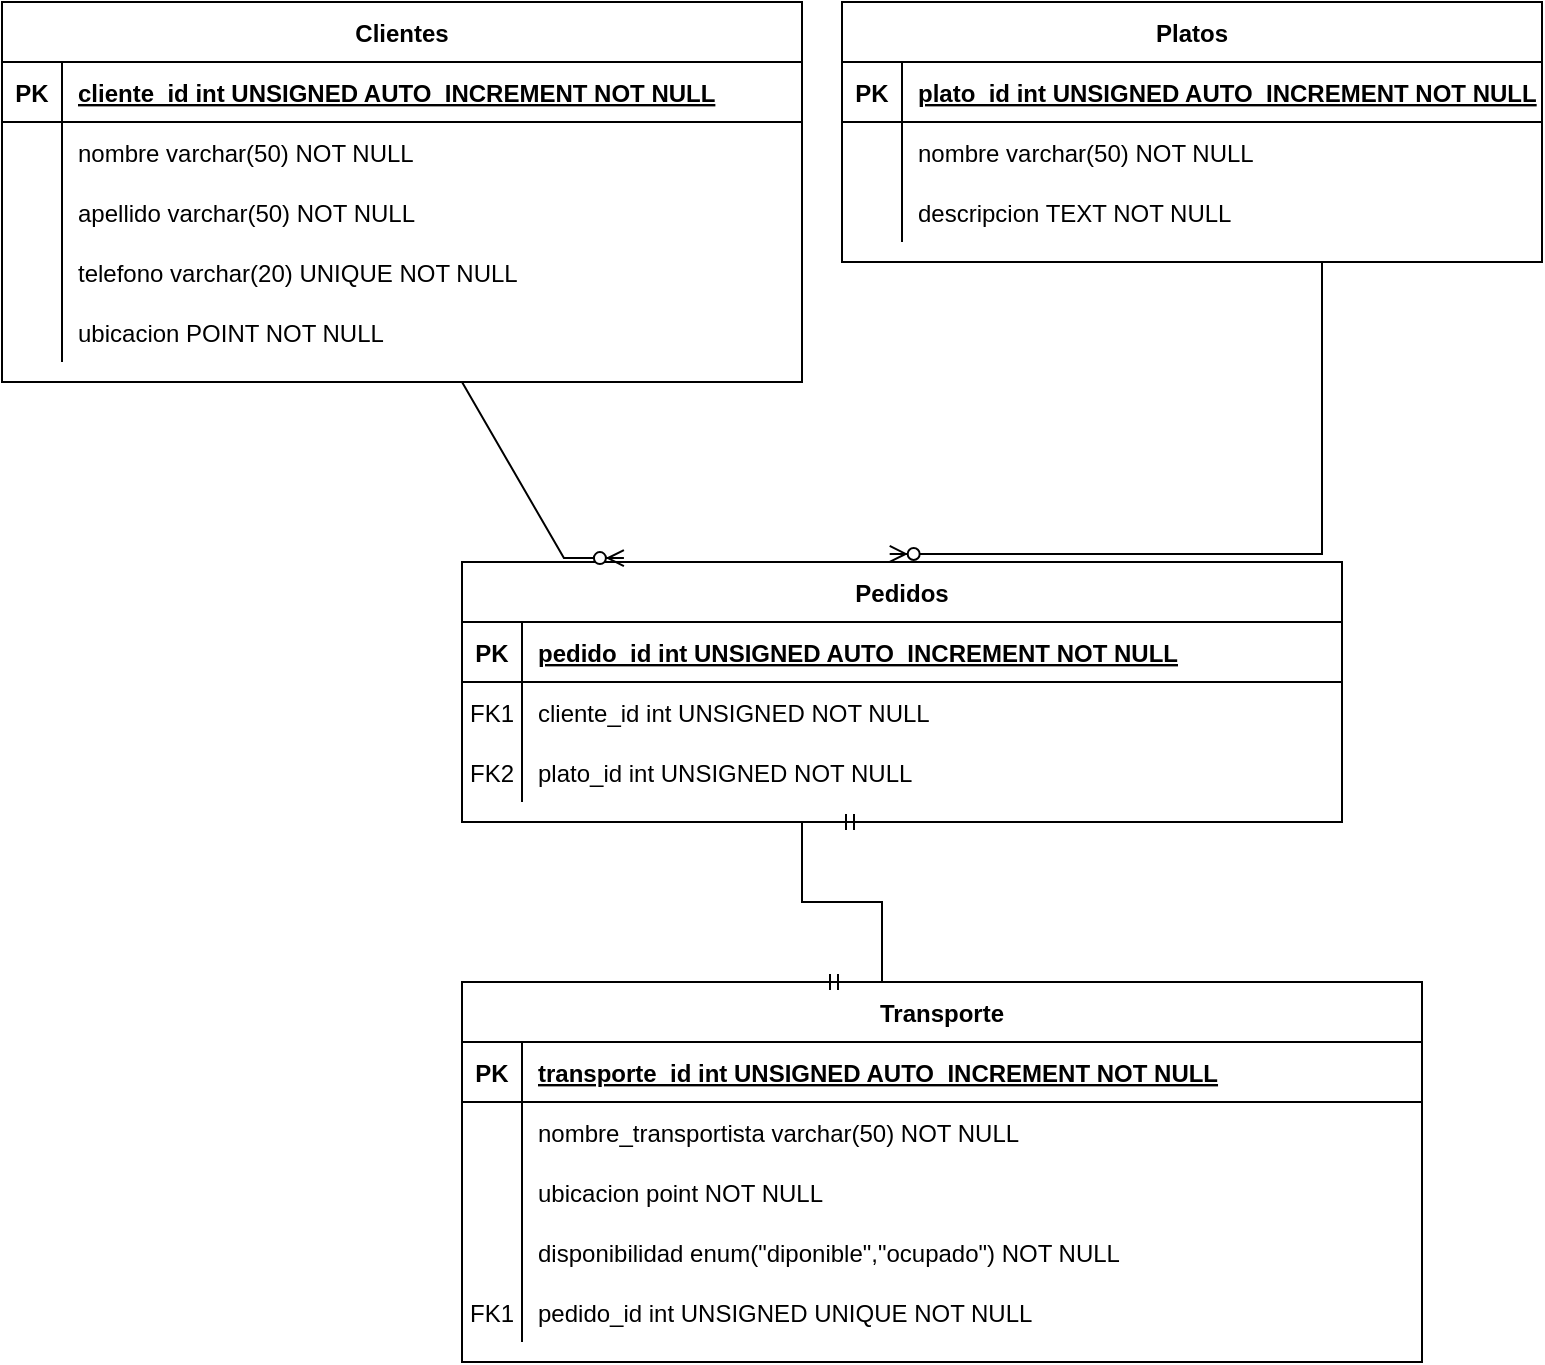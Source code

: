 <mxfile version="24.7.7">
  <diagram id="R2lEEEUBdFMjLlhIrx00" name="Page-1">
    <mxGraphModel dx="1114" dy="566" grid="1" gridSize="10" guides="1" tooltips="1" connect="1" arrows="1" fold="1" page="1" pageScale="1" pageWidth="850" pageHeight="1100" math="0" shadow="0" extFonts="Permanent Marker^https://fonts.googleapis.com/css?family=Permanent+Marker">
      <root>
        <mxCell id="0" />
        <mxCell id="1" parent="0" />
        <mxCell id="8GQuHzj6Ak3mfjsTJfdP-1" value="Clientes" style="shape=table;startSize=30;container=1;collapsible=1;childLayout=tableLayout;fixedRows=1;rowLines=0;fontStyle=1;align=center;resizeLast=1;" parent="1" vertex="1">
          <mxGeometry x="30" y="260" width="400" height="190" as="geometry" />
        </mxCell>
        <mxCell id="8GQuHzj6Ak3mfjsTJfdP-2" value="" style="shape=partialRectangle;collapsible=0;dropTarget=0;pointerEvents=0;fillColor=none;points=[[0,0.5],[1,0.5]];portConstraint=eastwest;top=0;left=0;right=0;bottom=1;" parent="8GQuHzj6Ak3mfjsTJfdP-1" vertex="1">
          <mxGeometry y="30" width="400" height="30" as="geometry" />
        </mxCell>
        <mxCell id="8GQuHzj6Ak3mfjsTJfdP-3" value="PK" style="shape=partialRectangle;overflow=hidden;connectable=0;fillColor=none;top=0;left=0;bottom=0;right=0;fontStyle=1;" parent="8GQuHzj6Ak3mfjsTJfdP-2" vertex="1">
          <mxGeometry width="30" height="30" as="geometry">
            <mxRectangle width="30" height="30" as="alternateBounds" />
          </mxGeometry>
        </mxCell>
        <mxCell id="8GQuHzj6Ak3mfjsTJfdP-4" value="cliente_id int UNSIGNED AUTO_INCREMENT NOT NULL " style="shape=partialRectangle;overflow=hidden;connectable=0;fillColor=none;top=0;left=0;bottom=0;right=0;align=left;spacingLeft=6;fontStyle=5;" parent="8GQuHzj6Ak3mfjsTJfdP-2" vertex="1">
          <mxGeometry x="30" width="370" height="30" as="geometry">
            <mxRectangle width="370" height="30" as="alternateBounds" />
          </mxGeometry>
        </mxCell>
        <mxCell id="8GQuHzj6Ak3mfjsTJfdP-5" value="" style="shape=partialRectangle;collapsible=0;dropTarget=0;pointerEvents=0;fillColor=none;points=[[0,0.5],[1,0.5]];portConstraint=eastwest;top=0;left=0;right=0;bottom=0;" parent="8GQuHzj6Ak3mfjsTJfdP-1" vertex="1">
          <mxGeometry y="60" width="400" height="30" as="geometry" />
        </mxCell>
        <mxCell id="8GQuHzj6Ak3mfjsTJfdP-6" value="" style="shape=partialRectangle;overflow=hidden;connectable=0;fillColor=none;top=0;left=0;bottom=0;right=0;" parent="8GQuHzj6Ak3mfjsTJfdP-5" vertex="1">
          <mxGeometry width="30" height="30" as="geometry">
            <mxRectangle width="30" height="30" as="alternateBounds" />
          </mxGeometry>
        </mxCell>
        <mxCell id="8GQuHzj6Ak3mfjsTJfdP-7" value="nombre varchar(50) NOT NULL" style="shape=partialRectangle;overflow=hidden;connectable=0;fillColor=none;top=0;left=0;bottom=0;right=0;align=left;spacingLeft=6;" parent="8GQuHzj6Ak3mfjsTJfdP-5" vertex="1">
          <mxGeometry x="30" width="370" height="30" as="geometry">
            <mxRectangle width="370" height="30" as="alternateBounds" />
          </mxGeometry>
        </mxCell>
        <mxCell id="8GQuHzj6Ak3mfjsTJfdP-15" value="" style="shape=partialRectangle;collapsible=0;dropTarget=0;pointerEvents=0;fillColor=none;points=[[0,0.5],[1,0.5]];portConstraint=eastwest;top=0;left=0;right=0;bottom=0;" parent="8GQuHzj6Ak3mfjsTJfdP-1" vertex="1">
          <mxGeometry y="90" width="400" height="30" as="geometry" />
        </mxCell>
        <mxCell id="8GQuHzj6Ak3mfjsTJfdP-16" value="" style="shape=partialRectangle;overflow=hidden;connectable=0;fillColor=none;top=0;left=0;bottom=0;right=0;" parent="8GQuHzj6Ak3mfjsTJfdP-15" vertex="1">
          <mxGeometry width="30" height="30" as="geometry">
            <mxRectangle width="30" height="30" as="alternateBounds" />
          </mxGeometry>
        </mxCell>
        <mxCell id="8GQuHzj6Ak3mfjsTJfdP-17" value="apellido varchar(50) NOT NULL" style="shape=partialRectangle;overflow=hidden;connectable=0;fillColor=none;top=0;left=0;bottom=0;right=0;align=left;spacingLeft=6;" parent="8GQuHzj6Ak3mfjsTJfdP-15" vertex="1">
          <mxGeometry x="30" width="370" height="30" as="geometry">
            <mxRectangle width="370" height="30" as="alternateBounds" />
          </mxGeometry>
        </mxCell>
        <mxCell id="8GQuHzj6Ak3mfjsTJfdP-18" value="" style="shape=partialRectangle;collapsible=0;dropTarget=0;pointerEvents=0;fillColor=none;points=[[0,0.5],[1,0.5]];portConstraint=eastwest;top=0;left=0;right=0;bottom=0;" parent="8GQuHzj6Ak3mfjsTJfdP-1" vertex="1">
          <mxGeometry y="120" width="400" height="30" as="geometry" />
        </mxCell>
        <mxCell id="8GQuHzj6Ak3mfjsTJfdP-19" value="" style="shape=partialRectangle;overflow=hidden;connectable=0;fillColor=none;top=0;left=0;bottom=0;right=0;" parent="8GQuHzj6Ak3mfjsTJfdP-18" vertex="1">
          <mxGeometry width="30" height="30" as="geometry">
            <mxRectangle width="30" height="30" as="alternateBounds" />
          </mxGeometry>
        </mxCell>
        <mxCell id="8GQuHzj6Ak3mfjsTJfdP-20" value="telefono varchar(20) UNIQUE NOT NULL" style="shape=partialRectangle;overflow=hidden;connectable=0;fillColor=none;top=0;left=0;bottom=0;right=0;align=left;spacingLeft=6;" parent="8GQuHzj6Ak3mfjsTJfdP-18" vertex="1">
          <mxGeometry x="30" width="370" height="30" as="geometry">
            <mxRectangle width="370" height="30" as="alternateBounds" />
          </mxGeometry>
        </mxCell>
        <mxCell id="8GQuHzj6Ak3mfjsTJfdP-21" value="" style="shape=partialRectangle;collapsible=0;dropTarget=0;pointerEvents=0;fillColor=none;points=[[0,0.5],[1,0.5]];portConstraint=eastwest;top=0;left=0;right=0;bottom=0;" parent="8GQuHzj6Ak3mfjsTJfdP-1" vertex="1">
          <mxGeometry y="150" width="400" height="30" as="geometry" />
        </mxCell>
        <mxCell id="8GQuHzj6Ak3mfjsTJfdP-22" value="" style="shape=partialRectangle;overflow=hidden;connectable=0;fillColor=none;top=0;left=0;bottom=0;right=0;" parent="8GQuHzj6Ak3mfjsTJfdP-21" vertex="1">
          <mxGeometry width="30" height="30" as="geometry">
            <mxRectangle width="30" height="30" as="alternateBounds" />
          </mxGeometry>
        </mxCell>
        <mxCell id="8GQuHzj6Ak3mfjsTJfdP-23" value="ubicacion POINT NOT NULL" style="shape=partialRectangle;overflow=hidden;connectable=0;fillColor=none;top=0;left=0;bottom=0;right=0;align=left;spacingLeft=6;" parent="8GQuHzj6Ak3mfjsTJfdP-21" vertex="1">
          <mxGeometry x="30" width="370" height="30" as="geometry">
            <mxRectangle width="370" height="30" as="alternateBounds" />
          </mxGeometry>
        </mxCell>
        <mxCell id="8GQuHzj6Ak3mfjsTJfdP-24" value="Platos" style="shape=table;startSize=30;container=1;collapsible=1;childLayout=tableLayout;fixedRows=1;rowLines=0;fontStyle=1;align=center;resizeLast=1;" parent="1" vertex="1">
          <mxGeometry x="450" y="260" width="350" height="130" as="geometry" />
        </mxCell>
        <mxCell id="8GQuHzj6Ak3mfjsTJfdP-25" value="" style="shape=partialRectangle;collapsible=0;dropTarget=0;pointerEvents=0;fillColor=none;points=[[0,0.5],[1,0.5]];portConstraint=eastwest;top=0;left=0;right=0;bottom=1;" parent="8GQuHzj6Ak3mfjsTJfdP-24" vertex="1">
          <mxGeometry y="30" width="350" height="30" as="geometry" />
        </mxCell>
        <mxCell id="8GQuHzj6Ak3mfjsTJfdP-26" value="PK" style="shape=partialRectangle;overflow=hidden;connectable=0;fillColor=none;top=0;left=0;bottom=0;right=0;fontStyle=1;" parent="8GQuHzj6Ak3mfjsTJfdP-25" vertex="1">
          <mxGeometry width="30" height="30" as="geometry">
            <mxRectangle width="30" height="30" as="alternateBounds" />
          </mxGeometry>
        </mxCell>
        <mxCell id="8GQuHzj6Ak3mfjsTJfdP-27" value="plato_id int UNSIGNED AUTO_INCREMENT NOT NULL " style="shape=partialRectangle;overflow=hidden;connectable=0;fillColor=none;top=0;left=0;bottom=0;right=0;align=left;spacingLeft=6;fontStyle=5;" parent="8GQuHzj6Ak3mfjsTJfdP-25" vertex="1">
          <mxGeometry x="30" width="320" height="30" as="geometry">
            <mxRectangle width="320" height="30" as="alternateBounds" />
          </mxGeometry>
        </mxCell>
        <mxCell id="8GQuHzj6Ak3mfjsTJfdP-28" value="" style="shape=partialRectangle;collapsible=0;dropTarget=0;pointerEvents=0;fillColor=none;points=[[0,0.5],[1,0.5]];portConstraint=eastwest;top=0;left=0;right=0;bottom=0;" parent="8GQuHzj6Ak3mfjsTJfdP-24" vertex="1">
          <mxGeometry y="60" width="350" height="30" as="geometry" />
        </mxCell>
        <mxCell id="8GQuHzj6Ak3mfjsTJfdP-29" value="" style="shape=partialRectangle;overflow=hidden;connectable=0;fillColor=none;top=0;left=0;bottom=0;right=0;" parent="8GQuHzj6Ak3mfjsTJfdP-28" vertex="1">
          <mxGeometry width="30" height="30" as="geometry">
            <mxRectangle width="30" height="30" as="alternateBounds" />
          </mxGeometry>
        </mxCell>
        <mxCell id="8GQuHzj6Ak3mfjsTJfdP-30" value="nombre varchar(50) NOT NULL" style="shape=partialRectangle;overflow=hidden;connectable=0;fillColor=none;top=0;left=0;bottom=0;right=0;align=left;spacingLeft=6;" parent="8GQuHzj6Ak3mfjsTJfdP-28" vertex="1">
          <mxGeometry x="30" width="320" height="30" as="geometry">
            <mxRectangle width="320" height="30" as="alternateBounds" />
          </mxGeometry>
        </mxCell>
        <mxCell id="8GQuHzj6Ak3mfjsTJfdP-31" value="" style="shape=partialRectangle;collapsible=0;dropTarget=0;pointerEvents=0;fillColor=none;points=[[0,0.5],[1,0.5]];portConstraint=eastwest;top=0;left=0;right=0;bottom=0;" parent="8GQuHzj6Ak3mfjsTJfdP-24" vertex="1">
          <mxGeometry y="90" width="350" height="30" as="geometry" />
        </mxCell>
        <mxCell id="8GQuHzj6Ak3mfjsTJfdP-32" value="" style="shape=partialRectangle;overflow=hidden;connectable=0;fillColor=none;top=0;left=0;bottom=0;right=0;" parent="8GQuHzj6Ak3mfjsTJfdP-31" vertex="1">
          <mxGeometry width="30" height="30" as="geometry">
            <mxRectangle width="30" height="30" as="alternateBounds" />
          </mxGeometry>
        </mxCell>
        <mxCell id="8GQuHzj6Ak3mfjsTJfdP-33" value="descripcion TEXT NOT NULL" style="shape=partialRectangle;overflow=hidden;connectable=0;fillColor=none;top=0;left=0;bottom=0;right=0;align=left;spacingLeft=6;" parent="8GQuHzj6Ak3mfjsTJfdP-31" vertex="1">
          <mxGeometry x="30" width="320" height="30" as="geometry">
            <mxRectangle width="320" height="30" as="alternateBounds" />
          </mxGeometry>
        </mxCell>
        <mxCell id="8GQuHzj6Ak3mfjsTJfdP-34" value="Pedidos" style="shape=table;startSize=30;container=1;collapsible=1;childLayout=tableLayout;fixedRows=1;rowLines=0;fontStyle=1;align=center;resizeLast=1;" parent="1" vertex="1">
          <mxGeometry x="260" y="540" width="440" height="130" as="geometry" />
        </mxCell>
        <mxCell id="8GQuHzj6Ak3mfjsTJfdP-35" value="" style="shape=partialRectangle;collapsible=0;dropTarget=0;pointerEvents=0;fillColor=none;points=[[0,0.5],[1,0.5]];portConstraint=eastwest;top=0;left=0;right=0;bottom=1;" parent="8GQuHzj6Ak3mfjsTJfdP-34" vertex="1">
          <mxGeometry y="30" width="440" height="30" as="geometry" />
        </mxCell>
        <mxCell id="8GQuHzj6Ak3mfjsTJfdP-36" value="PK" style="shape=partialRectangle;overflow=hidden;connectable=0;fillColor=none;top=0;left=0;bottom=0;right=0;fontStyle=1;" parent="8GQuHzj6Ak3mfjsTJfdP-35" vertex="1">
          <mxGeometry width="30" height="30" as="geometry">
            <mxRectangle width="30" height="30" as="alternateBounds" />
          </mxGeometry>
        </mxCell>
        <mxCell id="8GQuHzj6Ak3mfjsTJfdP-37" value="pedido_id int UNSIGNED AUTO_INCREMENT NOT NULL" style="shape=partialRectangle;overflow=hidden;connectable=0;fillColor=none;top=0;left=0;bottom=0;right=0;align=left;spacingLeft=6;fontStyle=5;" parent="8GQuHzj6Ak3mfjsTJfdP-35" vertex="1">
          <mxGeometry x="30" width="410" height="30" as="geometry">
            <mxRectangle width="410" height="30" as="alternateBounds" />
          </mxGeometry>
        </mxCell>
        <mxCell id="8GQuHzj6Ak3mfjsTJfdP-38" value="" style="shape=partialRectangle;collapsible=0;dropTarget=0;pointerEvents=0;fillColor=none;points=[[0,0.5],[1,0.5]];portConstraint=eastwest;top=0;left=0;right=0;bottom=0;" parent="8GQuHzj6Ak3mfjsTJfdP-34" vertex="1">
          <mxGeometry y="60" width="440" height="30" as="geometry" />
        </mxCell>
        <mxCell id="8GQuHzj6Ak3mfjsTJfdP-39" value="FK1" style="shape=partialRectangle;overflow=hidden;connectable=0;fillColor=none;top=0;left=0;bottom=0;right=0;" parent="8GQuHzj6Ak3mfjsTJfdP-38" vertex="1">
          <mxGeometry width="30" height="30" as="geometry">
            <mxRectangle width="30" height="30" as="alternateBounds" />
          </mxGeometry>
        </mxCell>
        <mxCell id="8GQuHzj6Ak3mfjsTJfdP-40" value="cliente_id int UNSIGNED NOT NULL" style="shape=partialRectangle;overflow=hidden;connectable=0;fillColor=none;top=0;left=0;bottom=0;right=0;align=left;spacingLeft=6;" parent="8GQuHzj6Ak3mfjsTJfdP-38" vertex="1">
          <mxGeometry x="30" width="410" height="30" as="geometry">
            <mxRectangle width="410" height="30" as="alternateBounds" />
          </mxGeometry>
        </mxCell>
        <mxCell id="8GQuHzj6Ak3mfjsTJfdP-41" value="" style="shape=partialRectangle;collapsible=0;dropTarget=0;pointerEvents=0;fillColor=none;points=[[0,0.5],[1,0.5]];portConstraint=eastwest;top=0;left=0;right=0;bottom=0;" parent="8GQuHzj6Ak3mfjsTJfdP-34" vertex="1">
          <mxGeometry y="90" width="440" height="30" as="geometry" />
        </mxCell>
        <mxCell id="8GQuHzj6Ak3mfjsTJfdP-42" value="FK2" style="shape=partialRectangle;overflow=hidden;connectable=0;fillColor=none;top=0;left=0;bottom=0;right=0;" parent="8GQuHzj6Ak3mfjsTJfdP-41" vertex="1">
          <mxGeometry width="30" height="30" as="geometry">
            <mxRectangle width="30" height="30" as="alternateBounds" />
          </mxGeometry>
        </mxCell>
        <mxCell id="8GQuHzj6Ak3mfjsTJfdP-43" value="plato_id int UNSIGNED NOT NULL" style="shape=partialRectangle;overflow=hidden;connectable=0;fillColor=none;top=0;left=0;bottom=0;right=0;align=left;spacingLeft=6;" parent="8GQuHzj6Ak3mfjsTJfdP-41" vertex="1">
          <mxGeometry x="30" width="410" height="30" as="geometry">
            <mxRectangle width="410" height="30" as="alternateBounds" />
          </mxGeometry>
        </mxCell>
        <mxCell id="8GQuHzj6Ak3mfjsTJfdP-44" value="" style="edgeStyle=entityRelationEdgeStyle;fontSize=12;html=1;endArrow=ERzeroToMany;endFill=1;rounded=0;entryX=0.184;entryY=-0.015;entryDx=0;entryDy=0;entryPerimeter=0;exitX=0.5;exitY=1;exitDx=0;exitDy=0;" parent="1" source="8GQuHzj6Ak3mfjsTJfdP-1" target="8GQuHzj6Ak3mfjsTJfdP-34" edge="1">
          <mxGeometry width="100" height="100" relative="1" as="geometry">
            <mxPoint x="300" y="660" as="sourcePoint" />
            <mxPoint x="320" y="710" as="targetPoint" />
          </mxGeometry>
        </mxCell>
        <mxCell id="8GQuHzj6Ak3mfjsTJfdP-45" value="" style="edgeStyle=entityRelationEdgeStyle;fontSize=12;html=1;endArrow=ERzeroToMany;endFill=1;rounded=0;entryX=0.486;entryY=-0.031;entryDx=0;entryDy=0;entryPerimeter=0;" parent="1" target="8GQuHzj6Ak3mfjsTJfdP-34" edge="1">
          <mxGeometry width="100" height="100" relative="1" as="geometry">
            <mxPoint x="660" y="390" as="sourcePoint" />
            <mxPoint x="470" y="730" as="targetPoint" />
          </mxGeometry>
        </mxCell>
        <mxCell id="8GQuHzj6Ak3mfjsTJfdP-46" value="Transporte" style="shape=table;startSize=30;container=1;collapsible=1;childLayout=tableLayout;fixedRows=1;rowLines=0;fontStyle=1;align=center;resizeLast=1;" parent="1" vertex="1">
          <mxGeometry x="260" y="750" width="480" height="190" as="geometry" />
        </mxCell>
        <mxCell id="8GQuHzj6Ak3mfjsTJfdP-47" value="" style="shape=partialRectangle;collapsible=0;dropTarget=0;pointerEvents=0;fillColor=none;points=[[0,0.5],[1,0.5]];portConstraint=eastwest;top=0;left=0;right=0;bottom=1;" parent="8GQuHzj6Ak3mfjsTJfdP-46" vertex="1">
          <mxGeometry y="30" width="480" height="30" as="geometry" />
        </mxCell>
        <mxCell id="8GQuHzj6Ak3mfjsTJfdP-48" value="PK" style="shape=partialRectangle;overflow=hidden;connectable=0;fillColor=none;top=0;left=0;bottom=0;right=0;fontStyle=1;" parent="8GQuHzj6Ak3mfjsTJfdP-47" vertex="1">
          <mxGeometry width="30" height="30" as="geometry">
            <mxRectangle width="30" height="30" as="alternateBounds" />
          </mxGeometry>
        </mxCell>
        <mxCell id="8GQuHzj6Ak3mfjsTJfdP-49" value="transporte_id int UNSIGNED AUTO_INCREMENT NOT NULL" style="shape=partialRectangle;overflow=hidden;connectable=0;fillColor=none;top=0;left=0;bottom=0;right=0;align=left;spacingLeft=6;fontStyle=5;" parent="8GQuHzj6Ak3mfjsTJfdP-47" vertex="1">
          <mxGeometry x="30" width="450" height="30" as="geometry">
            <mxRectangle width="450" height="30" as="alternateBounds" />
          </mxGeometry>
        </mxCell>
        <mxCell id="8GQuHzj6Ak3mfjsTJfdP-50" value="" style="shape=partialRectangle;collapsible=0;dropTarget=0;pointerEvents=0;fillColor=none;points=[[0,0.5],[1,0.5]];portConstraint=eastwest;top=0;left=0;right=0;bottom=0;" parent="8GQuHzj6Ak3mfjsTJfdP-46" vertex="1">
          <mxGeometry y="60" width="480" height="30" as="geometry" />
        </mxCell>
        <mxCell id="8GQuHzj6Ak3mfjsTJfdP-51" value="" style="shape=partialRectangle;overflow=hidden;connectable=0;fillColor=none;top=0;left=0;bottom=0;right=0;" parent="8GQuHzj6Ak3mfjsTJfdP-50" vertex="1">
          <mxGeometry width="30" height="30" as="geometry">
            <mxRectangle width="30" height="30" as="alternateBounds" />
          </mxGeometry>
        </mxCell>
        <mxCell id="8GQuHzj6Ak3mfjsTJfdP-52" value="nombre_transportista varchar(50) NOT NULL" style="shape=partialRectangle;overflow=hidden;connectable=0;fillColor=none;top=0;left=0;bottom=0;right=0;align=left;spacingLeft=6;" parent="8GQuHzj6Ak3mfjsTJfdP-50" vertex="1">
          <mxGeometry x="30" width="450" height="30" as="geometry">
            <mxRectangle width="450" height="30" as="alternateBounds" />
          </mxGeometry>
        </mxCell>
        <mxCell id="8GQuHzj6Ak3mfjsTJfdP-53" value="" style="shape=partialRectangle;collapsible=0;dropTarget=0;pointerEvents=0;fillColor=none;points=[[0,0.5],[1,0.5]];portConstraint=eastwest;top=0;left=0;right=0;bottom=0;" parent="8GQuHzj6Ak3mfjsTJfdP-46" vertex="1">
          <mxGeometry y="90" width="480" height="30" as="geometry" />
        </mxCell>
        <mxCell id="8GQuHzj6Ak3mfjsTJfdP-54" value="" style="shape=partialRectangle;overflow=hidden;connectable=0;fillColor=none;top=0;left=0;bottom=0;right=0;" parent="8GQuHzj6Ak3mfjsTJfdP-53" vertex="1">
          <mxGeometry width="30" height="30" as="geometry">
            <mxRectangle width="30" height="30" as="alternateBounds" />
          </mxGeometry>
        </mxCell>
        <mxCell id="8GQuHzj6Ak3mfjsTJfdP-55" value="ubicacion point NOT NULL" style="shape=partialRectangle;overflow=hidden;connectable=0;fillColor=none;top=0;left=0;bottom=0;right=0;align=left;spacingLeft=6;" parent="8GQuHzj6Ak3mfjsTJfdP-53" vertex="1">
          <mxGeometry x="30" width="450" height="30" as="geometry">
            <mxRectangle width="450" height="30" as="alternateBounds" />
          </mxGeometry>
        </mxCell>
        <mxCell id="8GQuHzj6Ak3mfjsTJfdP-56" value="" style="shape=partialRectangle;collapsible=0;dropTarget=0;pointerEvents=0;fillColor=none;points=[[0,0.5],[1,0.5]];portConstraint=eastwest;top=0;left=0;right=0;bottom=0;" parent="8GQuHzj6Ak3mfjsTJfdP-46" vertex="1">
          <mxGeometry y="120" width="480" height="30" as="geometry" />
        </mxCell>
        <mxCell id="8GQuHzj6Ak3mfjsTJfdP-57" value="" style="shape=partialRectangle;overflow=hidden;connectable=0;fillColor=none;top=0;left=0;bottom=0;right=0;" parent="8GQuHzj6Ak3mfjsTJfdP-56" vertex="1">
          <mxGeometry width="30" height="30" as="geometry">
            <mxRectangle width="30" height="30" as="alternateBounds" />
          </mxGeometry>
        </mxCell>
        <mxCell id="8GQuHzj6Ak3mfjsTJfdP-58" value="disponibilidad enum(&quot;diponible&quot;,&quot;ocupado&quot;) NOT NULL" style="shape=partialRectangle;overflow=hidden;connectable=0;fillColor=none;top=0;left=0;bottom=0;right=0;align=left;spacingLeft=6;" parent="8GQuHzj6Ak3mfjsTJfdP-56" vertex="1">
          <mxGeometry x="30" width="450" height="30" as="geometry">
            <mxRectangle width="450" height="30" as="alternateBounds" />
          </mxGeometry>
        </mxCell>
        <mxCell id="8GQuHzj6Ak3mfjsTJfdP-72" value="" style="shape=partialRectangle;collapsible=0;dropTarget=0;pointerEvents=0;fillColor=none;points=[[0,0.5],[1,0.5]];portConstraint=eastwest;top=0;left=0;right=0;bottom=0;" parent="8GQuHzj6Ak3mfjsTJfdP-46" vertex="1">
          <mxGeometry y="150" width="480" height="30" as="geometry" />
        </mxCell>
        <mxCell id="8GQuHzj6Ak3mfjsTJfdP-73" value="FK1" style="shape=partialRectangle;overflow=hidden;connectable=0;fillColor=none;top=0;left=0;bottom=0;right=0;" parent="8GQuHzj6Ak3mfjsTJfdP-72" vertex="1">
          <mxGeometry width="30" height="30" as="geometry">
            <mxRectangle width="30" height="30" as="alternateBounds" />
          </mxGeometry>
        </mxCell>
        <mxCell id="8GQuHzj6Ak3mfjsTJfdP-74" value="pedido_id int UNSIGNED UNIQUE NOT NULL" style="shape=partialRectangle;overflow=hidden;connectable=0;fillColor=none;top=0;left=0;bottom=0;right=0;align=left;spacingLeft=6;" parent="8GQuHzj6Ak3mfjsTJfdP-72" vertex="1">
          <mxGeometry x="30" width="450" height="30" as="geometry">
            <mxRectangle width="450" height="30" as="alternateBounds" />
          </mxGeometry>
        </mxCell>
        <mxCell id="8GQuHzj6Ak3mfjsTJfdP-75" value="" style="edgeStyle=entityRelationEdgeStyle;fontSize=12;html=1;endArrow=ERmandOne;startArrow=ERmandOne;rounded=0;exitX=0.375;exitY=0;exitDx=0;exitDy=0;exitPerimeter=0;" parent="1" source="8GQuHzj6Ak3mfjsTJfdP-46" edge="1">
          <mxGeometry width="100" height="100" relative="1" as="geometry">
            <mxPoint x="360" y="770" as="sourcePoint" />
            <mxPoint x="460" y="670" as="targetPoint" />
          </mxGeometry>
        </mxCell>
      </root>
    </mxGraphModel>
  </diagram>
</mxfile>
